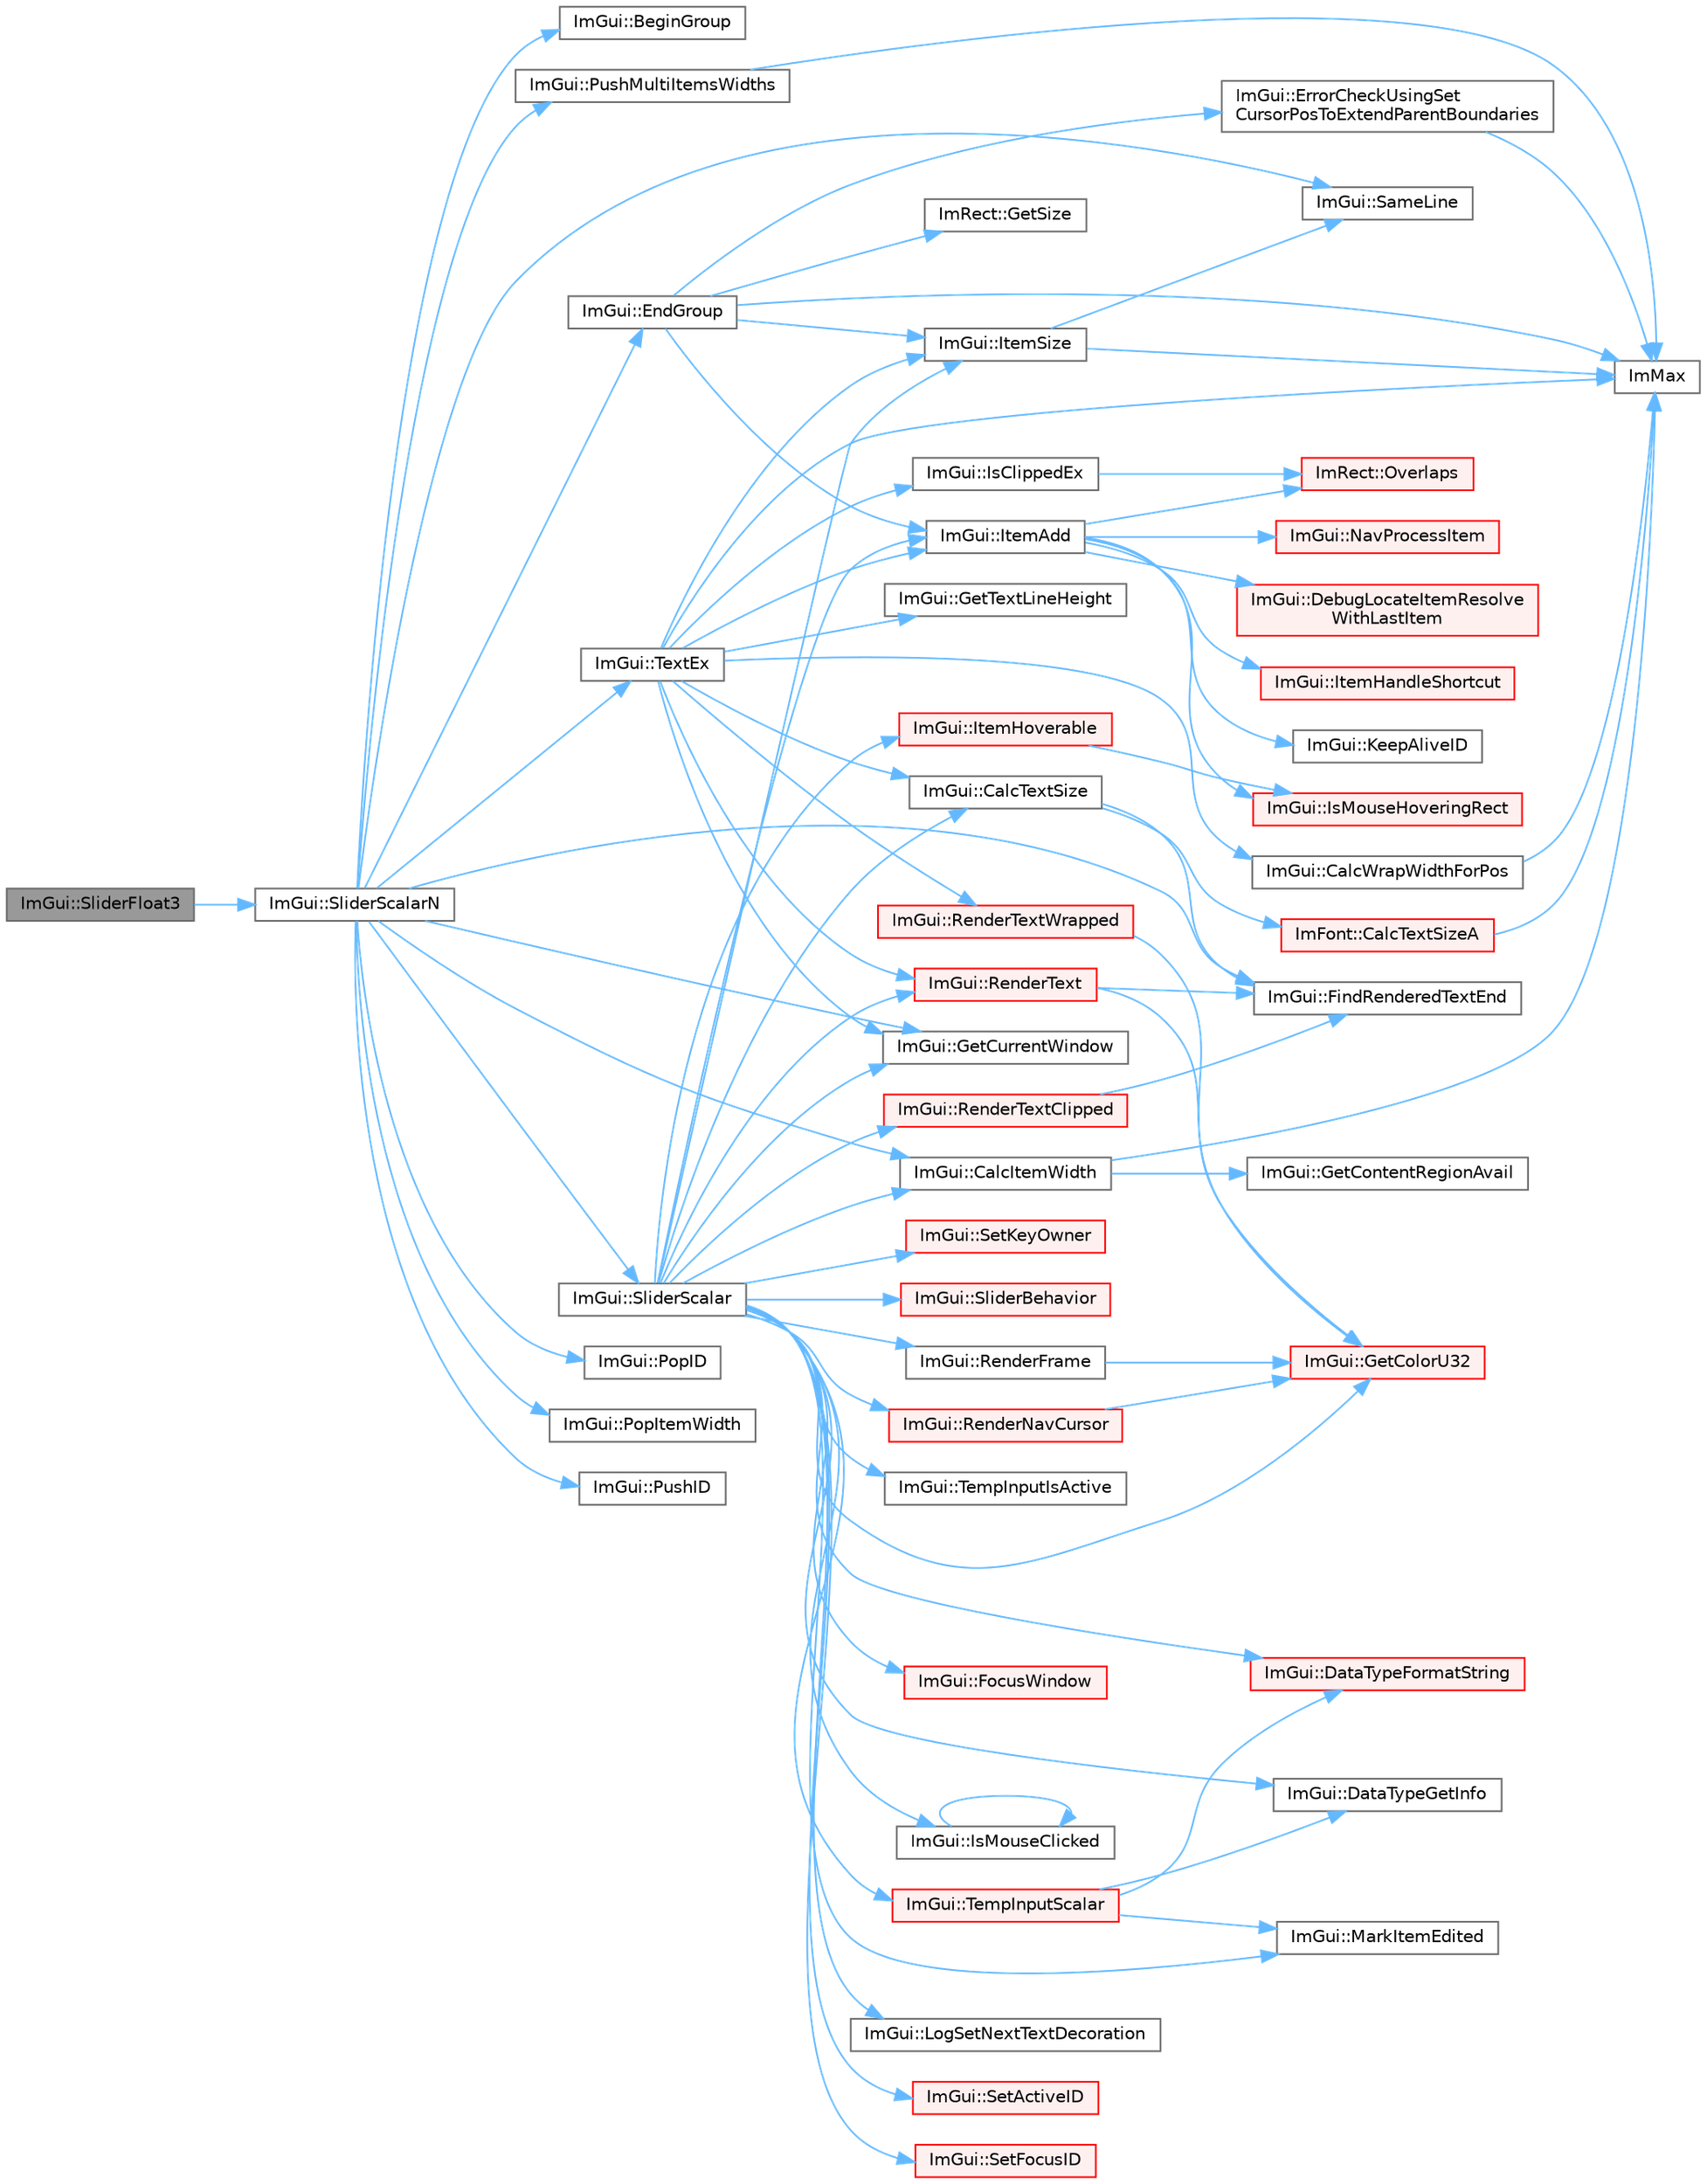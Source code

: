 digraph "ImGui::SliderFloat3"
{
 // LATEX_PDF_SIZE
  bgcolor="transparent";
  edge [fontname=Helvetica,fontsize=10,labelfontname=Helvetica,labelfontsize=10];
  node [fontname=Helvetica,fontsize=10,shape=box,height=0.2,width=0.4];
  rankdir="LR";
  Node1 [id="Node000001",label="ImGui::SliderFloat3",height=0.2,width=0.4,color="gray40", fillcolor="grey60", style="filled", fontcolor="black",tooltip=" "];
  Node1 -> Node2 [id="edge1_Node000001_Node000002",color="steelblue1",style="solid",tooltip=" "];
  Node2 [id="Node000002",label="ImGui::SliderScalarN",height=0.2,width=0.4,color="grey40", fillcolor="white", style="filled",URL="$namespace_im_gui.html#a64031a4ad000695c1e1d3f42792f4bb4",tooltip=" "];
  Node2 -> Node3 [id="edge2_Node000002_Node000003",color="steelblue1",style="solid",tooltip=" "];
  Node3 [id="Node000003",label="ImGui::BeginGroup",height=0.2,width=0.4,color="grey40", fillcolor="white", style="filled",URL="$namespace_im_gui.html#a42407e196b7ed2a8755bff28aae9805f",tooltip=" "];
  Node2 -> Node4 [id="edge3_Node000002_Node000004",color="steelblue1",style="solid",tooltip=" "];
  Node4 [id="Node000004",label="ImGui::CalcItemWidth",height=0.2,width=0.4,color="grey40", fillcolor="white", style="filled",URL="$namespace_im_gui.html#ab3b3ba92ebd8bca4a552dd93321a1994",tooltip=" "];
  Node4 -> Node5 [id="edge4_Node000004_Node000005",color="steelblue1",style="solid",tooltip=" "];
  Node5 [id="Node000005",label="ImGui::GetContentRegionAvail",height=0.2,width=0.4,color="grey40", fillcolor="white", style="filled",URL="$namespace_im_gui.html#a410c8e19b2fea8b52746ca11b3930301",tooltip=" "];
  Node4 -> Node6 [id="edge5_Node000004_Node000006",color="steelblue1",style="solid",tooltip=" "];
  Node6 [id="Node000006",label="ImMax",height=0.2,width=0.4,color="grey40", fillcolor="white", style="filled",URL="$imgui__internal_8h.html#a7667efd95147d0422f140917c71a9226",tooltip=" "];
  Node2 -> Node7 [id="edge6_Node000002_Node000007",color="steelblue1",style="solid",tooltip=" "];
  Node7 [id="Node000007",label="ImGui::EndGroup",height=0.2,width=0.4,color="grey40", fillcolor="white", style="filled",URL="$namespace_im_gui.html#a05fc97fc64f28a55486087f503d9a622",tooltip=" "];
  Node7 -> Node8 [id="edge7_Node000007_Node000008",color="steelblue1",style="solid",tooltip=" "];
  Node8 [id="Node000008",label="ImGui::ErrorCheckUsingSet\lCursorPosToExtendParentBoundaries",height=0.2,width=0.4,color="grey40", fillcolor="white", style="filled",URL="$namespace_im_gui.html#ad5832500c14abd9e76e376b82701385b",tooltip=" "];
  Node8 -> Node6 [id="edge8_Node000008_Node000006",color="steelblue1",style="solid",tooltip=" "];
  Node7 -> Node9 [id="edge9_Node000007_Node000009",color="steelblue1",style="solid",tooltip=" "];
  Node9 [id="Node000009",label="ImRect::GetSize",height=0.2,width=0.4,color="grey40", fillcolor="white", style="filled",URL="$struct_im_rect.html#ae459d9c50003058cfb34519a571aaf33",tooltip=" "];
  Node7 -> Node6 [id="edge10_Node000007_Node000006",color="steelblue1",style="solid",tooltip=" "];
  Node7 -> Node10 [id="edge11_Node000007_Node000010",color="steelblue1",style="solid",tooltip=" "];
  Node10 [id="Node000010",label="ImGui::ItemAdd",height=0.2,width=0.4,color="grey40", fillcolor="white", style="filled",URL="$namespace_im_gui.html#a0c2ccafc8d403c02a6590ac21157b9ac",tooltip=" "];
  Node10 -> Node11 [id="edge12_Node000010_Node000011",color="steelblue1",style="solid",tooltip=" "];
  Node11 [id="Node000011",label="ImGui::DebugLocateItemResolve\lWithLastItem",height=0.2,width=0.4,color="red", fillcolor="#FFF0F0", style="filled",URL="$namespace_im_gui.html#ae8ab0d7dfc90af8e82db3ed9e7829219",tooltip=" "];
  Node10 -> Node35 [id="edge13_Node000010_Node000035",color="steelblue1",style="solid",tooltip=" "];
  Node35 [id="Node000035",label="ImGui::IsMouseHoveringRect",height=0.2,width=0.4,color="red", fillcolor="#FFF0F0", style="filled",URL="$namespace_im_gui.html#ae0b8ea0e06c457316d6aed6c5b2a1c25",tooltip=" "];
  Node10 -> Node39 [id="edge14_Node000010_Node000039",color="steelblue1",style="solid",tooltip=" "];
  Node39 [id="Node000039",label="ImGui::ItemHandleShortcut",height=0.2,width=0.4,color="red", fillcolor="#FFF0F0", style="filled",URL="$namespace_im_gui.html#a338deb537666a886cf3ece08c07e9fa9",tooltip=" "];
  Node10 -> Node42 [id="edge15_Node000010_Node000042",color="steelblue1",style="solid",tooltip=" "];
  Node42 [id="Node000042",label="ImGui::KeepAliveID",height=0.2,width=0.4,color="grey40", fillcolor="white", style="filled",URL="$namespace_im_gui.html#a85a245c78a9f7c351636bdad6e60c488",tooltip=" "];
  Node10 -> Node43 [id="edge16_Node000010_Node000043",color="steelblue1",style="solid",tooltip=" "];
  Node43 [id="Node000043",label="ImGui::NavProcessItem",height=0.2,width=0.4,color="red", fillcolor="#FFF0F0", style="filled",URL="$namespace_im_gui.html#aa217c2f0448788f3c064bf828a8f9d8f",tooltip=" "];
  Node10 -> Node73 [id="edge17_Node000010_Node000073",color="steelblue1",style="solid",tooltip=" "];
  Node73 [id="Node000073",label="ImRect::Overlaps",height=0.2,width=0.4,color="red", fillcolor="#FFF0F0", style="filled",URL="$struct_im_rect.html#a0af3bade3781e5e7c6afdf71ccfb0d43",tooltip=" "];
  Node7 -> Node74 [id="edge18_Node000007_Node000074",color="steelblue1",style="solid",tooltip=" "];
  Node74 [id="Node000074",label="ImGui::ItemSize",height=0.2,width=0.4,color="grey40", fillcolor="white", style="filled",URL="$namespace_im_gui.html#a4b5818a652d943ea54e0cec9fb3943d7",tooltip=" "];
  Node74 -> Node6 [id="edge19_Node000074_Node000006",color="steelblue1",style="solid",tooltip=" "];
  Node74 -> Node75 [id="edge20_Node000074_Node000075",color="steelblue1",style="solid",tooltip=" "];
  Node75 [id="Node000075",label="ImGui::SameLine",height=0.2,width=0.4,color="grey40", fillcolor="white", style="filled",URL="$namespace_im_gui.html#addd433eb3aae59119e341e80db474f66",tooltip=" "];
  Node2 -> Node62 [id="edge21_Node000002_Node000062",color="steelblue1",style="solid",tooltip=" "];
  Node62 [id="Node000062",label="ImGui::FindRenderedTextEnd",height=0.2,width=0.4,color="grey40", fillcolor="white", style="filled",URL="$namespace_im_gui.html#a7671e1dbc803a31b06081b52a771d83f",tooltip=" "];
  Node2 -> Node76 [id="edge22_Node000002_Node000076",color="steelblue1",style="solid",tooltip=" "];
  Node76 [id="Node000076",label="ImGui::GetCurrentWindow",height=0.2,width=0.4,color="grey40", fillcolor="white", style="filled",URL="$namespace_im_gui.html#ac452417b5004ca16a814a72cff153526",tooltip=" "];
  Node2 -> Node77 [id="edge23_Node000002_Node000077",color="steelblue1",style="solid",tooltip=" "];
  Node77 [id="Node000077",label="ImGui::PopID",height=0.2,width=0.4,color="grey40", fillcolor="white", style="filled",URL="$namespace_im_gui.html#aba0b2d8f890a5d435ae43d0c4a2d4dd1",tooltip=" "];
  Node2 -> Node78 [id="edge24_Node000002_Node000078",color="steelblue1",style="solid",tooltip=" "];
  Node78 [id="Node000078",label="ImGui::PopItemWidth",height=0.2,width=0.4,color="grey40", fillcolor="white", style="filled",URL="$namespace_im_gui.html#ad29a3fc0cb5dfc7f9fc7224512ce90bf",tooltip=" "];
  Node2 -> Node79 [id="edge25_Node000002_Node000079",color="steelblue1",style="solid",tooltip=" "];
  Node79 [id="Node000079",label="ImGui::PushID",height=0.2,width=0.4,color="grey40", fillcolor="white", style="filled",URL="$namespace_im_gui.html#a27a8533605dc5b8cabf161bf7715bbde",tooltip=" "];
  Node2 -> Node80 [id="edge26_Node000002_Node000080",color="steelblue1",style="solid",tooltip=" "];
  Node80 [id="Node000080",label="ImGui::PushMultiItemsWidths",height=0.2,width=0.4,color="grey40", fillcolor="white", style="filled",URL="$namespace_im_gui.html#a6ec35a6af1a0bbe454d79c2c63b030cc",tooltip=" "];
  Node80 -> Node6 [id="edge27_Node000080_Node000006",color="steelblue1",style="solid",tooltip=" "];
  Node2 -> Node75 [id="edge28_Node000002_Node000075",color="steelblue1",style="solid",tooltip=" "];
  Node2 -> Node81 [id="edge29_Node000002_Node000081",color="steelblue1",style="solid",tooltip=" "];
  Node81 [id="Node000081",label="ImGui::SliderScalar",height=0.2,width=0.4,color="grey40", fillcolor="white", style="filled",URL="$namespace_im_gui.html#afdd7faa9a69f75b8d674cdc207441bea",tooltip=" "];
  Node81 -> Node4 [id="edge30_Node000081_Node000004",color="steelblue1",style="solid",tooltip=" "];
  Node81 -> Node55 [id="edge31_Node000081_Node000055",color="steelblue1",style="solid",tooltip=" "];
  Node55 [id="Node000055",label="ImGui::CalcTextSize",height=0.2,width=0.4,color="grey40", fillcolor="white", style="filled",URL="$namespace_im_gui.html#a848b9db6cc4a186751c0ecebcaadc33b",tooltip=" "];
  Node55 -> Node56 [id="edge32_Node000055_Node000056",color="steelblue1",style="solid",tooltip=" "];
  Node56 [id="Node000056",label="ImFont::CalcTextSizeA",height=0.2,width=0.4,color="red", fillcolor="#FFF0F0", style="filled",URL="$struct_im_font.html#a418146c00c3dee351a411b952cce5175",tooltip=" "];
  Node56 -> Node6 [id="edge33_Node000056_Node000006",color="steelblue1",style="solid",tooltip=" "];
  Node55 -> Node62 [id="edge34_Node000055_Node000062",color="steelblue1",style="solid",tooltip=" "];
  Node81 -> Node82 [id="edge35_Node000081_Node000082",color="steelblue1",style="solid",tooltip=" "];
  Node82 [id="Node000082",label="ImGui::DataTypeFormatString",height=0.2,width=0.4,color="red", fillcolor="#FFF0F0", style="filled",URL="$namespace_im_gui.html#a5fda8e22d0e4721940aefcb7232b1f82",tooltip=" "];
  Node81 -> Node83 [id="edge36_Node000081_Node000083",color="steelblue1",style="solid",tooltip=" "];
  Node83 [id="Node000083",label="ImGui::DataTypeGetInfo",height=0.2,width=0.4,color="grey40", fillcolor="white", style="filled",URL="$namespace_im_gui.html#a5b25ed1443e5a28d5a5725892e896578",tooltip=" "];
  Node81 -> Node84 [id="edge37_Node000081_Node000084",color="steelblue1",style="solid",tooltip=" "];
  Node84 [id="Node000084",label="ImGui::FocusWindow",height=0.2,width=0.4,color="red", fillcolor="#FFF0F0", style="filled",URL="$namespace_im_gui.html#a27aa6f2f3aa11778c6d023b1b223f262",tooltip=" "];
  Node81 -> Node101 [id="edge38_Node000081_Node000101",color="steelblue1",style="solid",tooltip=" "];
  Node101 [id="Node000101",label="ImGui::GetColorU32",height=0.2,width=0.4,color="red", fillcolor="#FFF0F0", style="filled",URL="$namespace_im_gui.html#a0de2d9bd347d9866511eb8d014e62556",tooltip=" "];
  Node81 -> Node76 [id="edge39_Node000081_Node000076",color="steelblue1",style="solid",tooltip=" "];
  Node81 -> Node103 [id="edge40_Node000081_Node000103",color="steelblue1",style="solid",tooltip=" "];
  Node103 [id="Node000103",label="ImGui::IsMouseClicked",height=0.2,width=0.4,color="grey40", fillcolor="white", style="filled",URL="$namespace_im_gui.html#a2d430db9485d0b3d86d51d5436225495",tooltip=" "];
  Node103 -> Node103 [id="edge41_Node000103_Node000103",color="steelblue1",style="solid",tooltip=" "];
  Node81 -> Node10 [id="edge42_Node000081_Node000010",color="steelblue1",style="solid",tooltip=" "];
  Node81 -> Node104 [id="edge43_Node000081_Node000104",color="steelblue1",style="solid",tooltip=" "];
  Node104 [id="Node000104",label="ImGui::ItemHoverable",height=0.2,width=0.4,color="red", fillcolor="#FFF0F0", style="filled",URL="$namespace_im_gui.html#a1d7304e335dbe35c4d97b67854111ed2",tooltip=" "];
  Node104 -> Node35 [id="edge44_Node000104_Node000035",color="steelblue1",style="solid",tooltip=" "];
  Node81 -> Node74 [id="edge45_Node000081_Node000074",color="steelblue1",style="solid",tooltip=" "];
  Node81 -> Node266 [id="edge46_Node000081_Node000266",color="steelblue1",style="solid",tooltip=" "];
  Node266 [id="Node000266",label="ImGui::LogSetNextTextDecoration",height=0.2,width=0.4,color="grey40", fillcolor="white", style="filled",URL="$namespace_im_gui.html#a66bc1e61bff5f2170bcd2d7d071eaa22",tooltip=" "];
  Node81 -> Node288 [id="edge47_Node000081_Node000288",color="steelblue1",style="solid",tooltip=" "];
  Node288 [id="Node000288",label="ImGui::MarkItemEdited",height=0.2,width=0.4,color="grey40", fillcolor="white", style="filled",URL="$namespace_im_gui.html#a83036681a36fbee2d35b5b57a1ef72e6",tooltip=" "];
  Node81 -> Node233 [id="edge48_Node000081_Node000233",color="steelblue1",style="solid",tooltip=" "];
  Node233 [id="Node000233",label="ImGui::RenderFrame",height=0.2,width=0.4,color="grey40", fillcolor="white", style="filled",URL="$namespace_im_gui.html#a6eb97ff501764c37df4ffd99ebadeba7",tooltip=" "];
  Node233 -> Node101 [id="edge49_Node000233_Node000101",color="steelblue1",style="solid",tooltip=" "];
  Node81 -> Node234 [id="edge50_Node000081_Node000234",color="steelblue1",style="solid",tooltip=" "];
  Node234 [id="Node000234",label="ImGui::RenderNavCursor",height=0.2,width=0.4,color="red", fillcolor="#FFF0F0", style="filled",URL="$namespace_im_gui.html#a2722dcfe26c7f6e8cd522102ef5b7df2",tooltip=" "];
  Node234 -> Node101 [id="edge51_Node000234_Node000101",color="steelblue1",style="solid",tooltip=" "];
  Node81 -> Node276 [id="edge52_Node000081_Node000276",color="steelblue1",style="solid",tooltip=" "];
  Node276 [id="Node000276",label="ImGui::RenderText",height=0.2,width=0.4,color="red", fillcolor="#FFF0F0", style="filled",URL="$namespace_im_gui.html#a9971ce57f2a288ac3a12df886c5550d1",tooltip=" "];
  Node276 -> Node62 [id="edge53_Node000276_Node000062",color="steelblue1",style="solid",tooltip=" "];
  Node276 -> Node101 [id="edge54_Node000276_Node000101",color="steelblue1",style="solid",tooltip=" "];
  Node81 -> Node282 [id="edge55_Node000081_Node000282",color="steelblue1",style="solid",tooltip=" "];
  Node282 [id="Node000282",label="ImGui::RenderTextClipped",height=0.2,width=0.4,color="red", fillcolor="#FFF0F0", style="filled",URL="$namespace_im_gui.html#ab362eafae794c7364a6b96ea06f38eb9",tooltip=" "];
  Node282 -> Node62 [id="edge56_Node000282_Node000062",color="steelblue1",style="solid",tooltip=" "];
  Node81 -> Node90 [id="edge57_Node000081_Node000090",color="steelblue1",style="solid",tooltip=" "];
  Node90 [id="Node000090",label="ImGui::SetActiveID",height=0.2,width=0.4,color="red", fillcolor="#FFF0F0", style="filled",URL="$namespace_im_gui.html#a27b8ace13a8c421ee8405f0cbebe4ead",tooltip=" "];
  Node81 -> Node291 [id="edge58_Node000081_Node000291",color="steelblue1",style="solid",tooltip=" "];
  Node291 [id="Node000291",label="ImGui::SetFocusID",height=0.2,width=0.4,color="red", fillcolor="#FFF0F0", style="filled",URL="$namespace_im_gui.html#a8ad578d7141486ff12b59b0c251234e6",tooltip=" "];
  Node81 -> Node217 [id="edge59_Node000081_Node000217",color="steelblue1",style="solid",tooltip=" "];
  Node217 [id="Node000217",label="ImGui::SetKeyOwner",height=0.2,width=0.4,color="red", fillcolor="#FFF0F0", style="filled",URL="$namespace_im_gui.html#ac415798dd69ab045cda84dd14a52c3ea",tooltip=" "];
  Node81 -> Node521 [id="edge60_Node000081_Node000521",color="steelblue1",style="solid",tooltip=" "];
  Node521 [id="Node000521",label="ImGui::SliderBehavior",height=0.2,width=0.4,color="red", fillcolor="#FFF0F0", style="filled",URL="$namespace_im_gui.html#af8d5d2cfa55221448e55e51b1abcfe93",tooltip=" "];
  Node81 -> Node523 [id="edge61_Node000081_Node000523",color="steelblue1",style="solid",tooltip=" "];
  Node523 [id="Node000523",label="ImGui::TempInputIsActive",height=0.2,width=0.4,color="grey40", fillcolor="white", style="filled",URL="$namespace_im_gui.html#a4e5c8dd9a681f3b8f8f36b07d84ae0e5",tooltip=" "];
  Node81 -> Node524 [id="edge62_Node000081_Node000524",color="steelblue1",style="solid",tooltip=" "];
  Node524 [id="Node000524",label="ImGui::TempInputScalar",height=0.2,width=0.4,color="red", fillcolor="#FFF0F0", style="filled",URL="$namespace_im_gui.html#a392fed3e7db2a75abf217bf84c6abce9",tooltip=" "];
  Node524 -> Node82 [id="edge63_Node000524_Node000082",color="steelblue1",style="solid",tooltip=" "];
  Node524 -> Node83 [id="edge64_Node000524_Node000083",color="steelblue1",style="solid",tooltip=" "];
  Node524 -> Node288 [id="edge65_Node000524_Node000288",color="steelblue1",style="solid",tooltip=" "];
  Node2 -> Node566 [id="edge66_Node000002_Node000566",color="steelblue1",style="solid",tooltip=" "];
  Node566 [id="Node000566",label="ImGui::TextEx",height=0.2,width=0.4,color="grey40", fillcolor="white", style="filled",URL="$namespace_im_gui.html#aae6420fec03511fd478d9108f31e6b5f",tooltip=" "];
  Node566 -> Node55 [id="edge67_Node000566_Node000055",color="steelblue1",style="solid",tooltip=" "];
  Node566 -> Node567 [id="edge68_Node000566_Node000567",color="steelblue1",style="solid",tooltip=" "];
  Node567 [id="Node000567",label="ImGui::CalcWrapWidthForPos",height=0.2,width=0.4,color="grey40", fillcolor="white", style="filled",URL="$namespace_im_gui.html#a66416151e58c34cd02973976de66e0e9",tooltip=" "];
  Node567 -> Node6 [id="edge69_Node000567_Node000006",color="steelblue1",style="solid",tooltip=" "];
  Node566 -> Node76 [id="edge70_Node000566_Node000076",color="steelblue1",style="solid",tooltip=" "];
  Node566 -> Node568 [id="edge71_Node000566_Node000568",color="steelblue1",style="solid",tooltip=" "];
  Node568 [id="Node000568",label="ImGui::GetTextLineHeight",height=0.2,width=0.4,color="grey40", fillcolor="white", style="filled",URL="$namespace_im_gui.html#aaba5637199d31ea23d4d143b30a44aff",tooltip=" "];
  Node566 -> Node6 [id="edge72_Node000566_Node000006",color="steelblue1",style="solid",tooltip=" "];
  Node566 -> Node569 [id="edge73_Node000566_Node000569",color="steelblue1",style="solid",tooltip=" "];
  Node569 [id="Node000569",label="ImGui::IsClippedEx",height=0.2,width=0.4,color="grey40", fillcolor="white", style="filled",URL="$namespace_im_gui.html#a7c21c85f5c95aa4ce6c2bd28bb980d44",tooltip=" "];
  Node569 -> Node73 [id="edge74_Node000569_Node000073",color="steelblue1",style="solid",tooltip=" "];
  Node566 -> Node10 [id="edge75_Node000566_Node000010",color="steelblue1",style="solid",tooltip=" "];
  Node566 -> Node74 [id="edge76_Node000566_Node000074",color="steelblue1",style="solid",tooltip=" "];
  Node566 -> Node276 [id="edge77_Node000566_Node000276",color="steelblue1",style="solid",tooltip=" "];
  Node566 -> Node570 [id="edge78_Node000566_Node000570",color="steelblue1",style="solid",tooltip=" "];
  Node570 [id="Node000570",label="ImGui::RenderTextWrapped",height=0.2,width=0.4,color="red", fillcolor="#FFF0F0", style="filled",URL="$namespace_im_gui.html#aa483b40f6899e1b289b4bf6c2673d1d2",tooltip=" "];
  Node570 -> Node101 [id="edge79_Node000570_Node000101",color="steelblue1",style="solid",tooltip=" "];
}
